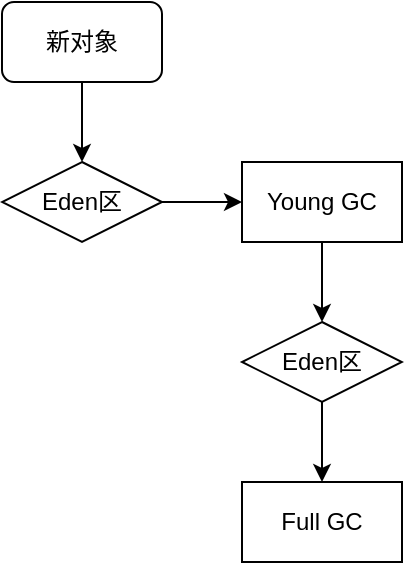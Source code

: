 <mxfile version="15.6.8" type="github">
  <diagram id="_98956hBXzSBnoxRIqcM" name="Page-1">
    <mxGraphModel dx="920" dy="513" grid="1" gridSize="10" guides="1" tooltips="1" connect="1" arrows="1" fold="1" page="1" pageScale="1" pageWidth="827" pageHeight="1169" math="0" shadow="0">
      <root>
        <mxCell id="0" />
        <mxCell id="1" parent="0" />
        <mxCell id="tfeWMHWeHRs0Ee3GljUW-4" value="" style="edgeStyle=orthogonalEdgeStyle;rounded=0;orthogonalLoop=1;jettySize=auto;html=1;" edge="1" parent="1" source="tfeWMHWeHRs0Ee3GljUW-2" target="tfeWMHWeHRs0Ee3GljUW-3">
          <mxGeometry relative="1" as="geometry" />
        </mxCell>
        <mxCell id="tfeWMHWeHRs0Ee3GljUW-2" value="新对象" style="rounded=1;whiteSpace=wrap;html=1;" vertex="1" parent="1">
          <mxGeometry x="200" y="80" width="80" height="40" as="geometry" />
        </mxCell>
        <mxCell id="tfeWMHWeHRs0Ee3GljUW-6" value="" style="edgeStyle=orthogonalEdgeStyle;rounded=0;orthogonalLoop=1;jettySize=auto;html=1;" edge="1" parent="1" source="tfeWMHWeHRs0Ee3GljUW-3" target="tfeWMHWeHRs0Ee3GljUW-5">
          <mxGeometry relative="1" as="geometry" />
        </mxCell>
        <mxCell id="tfeWMHWeHRs0Ee3GljUW-3" value="Eden区" style="rhombus;whiteSpace=wrap;html=1;" vertex="1" parent="1">
          <mxGeometry x="200" y="160" width="80" height="40" as="geometry" />
        </mxCell>
        <mxCell id="tfeWMHWeHRs0Ee3GljUW-8" value="" style="edgeStyle=orthogonalEdgeStyle;rounded=0;orthogonalLoop=1;jettySize=auto;html=1;" edge="1" parent="1" source="tfeWMHWeHRs0Ee3GljUW-5" target="tfeWMHWeHRs0Ee3GljUW-7">
          <mxGeometry relative="1" as="geometry" />
        </mxCell>
        <mxCell id="tfeWMHWeHRs0Ee3GljUW-5" value="Young GC" style="whiteSpace=wrap;html=1;" vertex="1" parent="1">
          <mxGeometry x="320" y="160" width="80" height="40" as="geometry" />
        </mxCell>
        <mxCell id="tfeWMHWeHRs0Ee3GljUW-10" value="" style="edgeStyle=orthogonalEdgeStyle;rounded=0;orthogonalLoop=1;jettySize=auto;html=1;" edge="1" parent="1" source="tfeWMHWeHRs0Ee3GljUW-7" target="tfeWMHWeHRs0Ee3GljUW-9">
          <mxGeometry relative="1" as="geometry" />
        </mxCell>
        <mxCell id="tfeWMHWeHRs0Ee3GljUW-7" value="Eden区" style="rhombus;whiteSpace=wrap;html=1;" vertex="1" parent="1">
          <mxGeometry x="320" y="240" width="80" height="40" as="geometry" />
        </mxCell>
        <mxCell id="tfeWMHWeHRs0Ee3GljUW-9" value="Full GC" style="whiteSpace=wrap;html=1;" vertex="1" parent="1">
          <mxGeometry x="320" y="320" width="80" height="40" as="geometry" />
        </mxCell>
      </root>
    </mxGraphModel>
  </diagram>
</mxfile>
